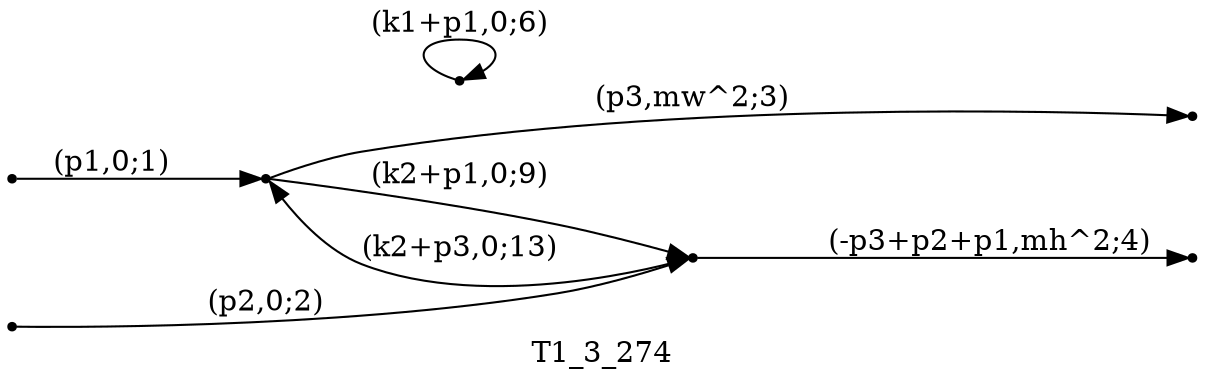 digraph T1_3_274 {
  label="T1_3_274";
  rankdir="LR";
  subgraph edges {
    -1 -> 2 [label="(p1,0;1)"];
    -2 -> 1 [label="(p2,0;2)"];
    2 -> -3 [label="(p3,mw^2;3)"];
    1 -> -4 [label="(-p3+p2+p1,mh^2;4)"];
    3 -> 3 [label="(k1+p1,0;6)"];
    2 -> 1 [label="(k2+p1,0;9)"];
    1 -> 2 [label="(k2+p3,0;13)"];
  }
  subgraph incoming { rank="source"; -1; -2; }
  subgraph outgoing { rank="sink"; -3; -4; }
-4 [shape=point];
-3 [shape=point];
-2 [shape=point];
-1 [shape=point];
1 [shape=point];
2 [shape=point];
3 [shape=point];
}

